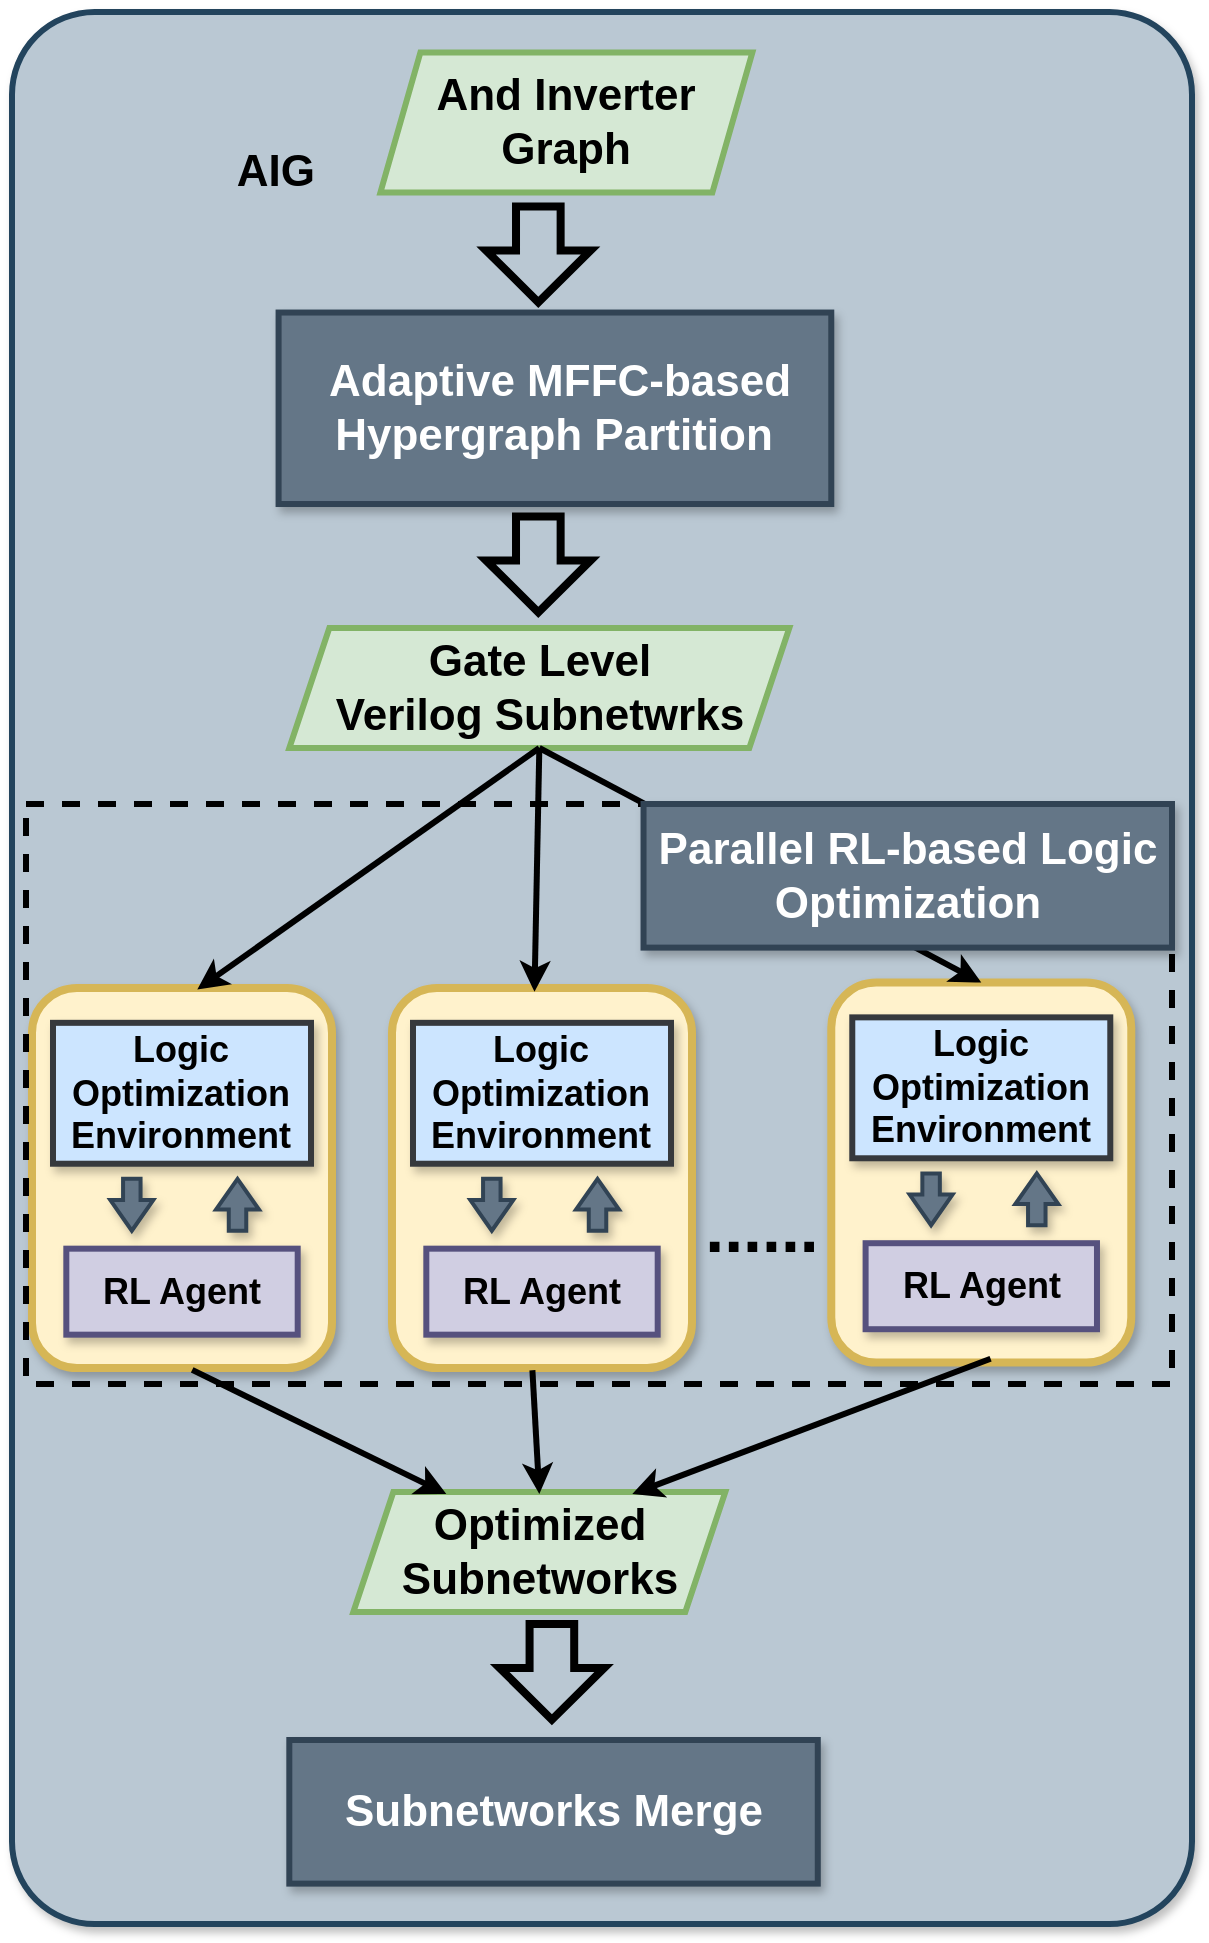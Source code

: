 <mxfile version="24.7.6">
  <diagram name="第 1 页" id="yQUr45v_904ld_NFh-44">
    <mxGraphModel dx="4338" dy="2345" grid="1" gridSize="10" guides="1" tooltips="1" connect="1" arrows="1" fold="1" page="1" pageScale="1" pageWidth="680" pageHeight="1000" math="0" shadow="0">
      <root>
        <mxCell id="0" />
        <mxCell id="1" parent="0" />
        <mxCell id="uPHxaw53Mdg2stfCjcGG-1" value="" style="rounded=1;whiteSpace=wrap;html=1;fillColor=#bac8d3;strokeColor=#23445d;strokeWidth=3;shadow=1;arcSize=7;textShadow=1;" vertex="1" parent="1">
          <mxGeometry x="-1995" y="-978" width="590" height="956" as="geometry" />
        </mxCell>
        <mxCell id="uPHxaw53Mdg2stfCjcGG-2" value="&lt;b style=&quot;&quot;&gt;&lt;font style=&quot;font-size: 22px;&quot;&gt;AIG&amp;nbsp;&lt;/font&gt;&lt;/b&gt;" style="text;html=1;align=center;verticalAlign=middle;whiteSpace=wrap;rounded=0;" vertex="1" parent="1">
          <mxGeometry x="-1896.62" y="-903.15" width="74.12" height="10.15" as="geometry" />
        </mxCell>
        <mxCell id="uPHxaw53Mdg2stfCjcGG-3" value="" style="shape=flexArrow;endArrow=classic;html=1;rounded=0;strokeWidth=4;endWidth=25.993;endSize=7.303;width=19.31;" edge="1" parent="1">
          <mxGeometry width="50" height="50" relative="1" as="geometry">
            <mxPoint x="-1731.841" y="-882.728" as="sourcePoint" />
            <mxPoint x="-1731.841" y="-830.867" as="targetPoint" />
          </mxGeometry>
        </mxCell>
        <mxCell id="uPHxaw53Mdg2stfCjcGG-4" value="&lt;b style=&quot;&quot;&gt;&lt;font style=&quot;font-size: 22px;&quot;&gt;Subnetworks Merge&lt;/font&gt;&lt;/b&gt;" style="rounded=0;whiteSpace=wrap;html=1;fillColor=#647687;fontColor=#ffffff;strokeColor=#314354;strokeWidth=3;shadow=1;container=0;" vertex="1" parent="1">
          <mxGeometry x="-1856.344" y="-113.998" width="264.237" height="71.808" as="geometry" />
        </mxCell>
        <mxCell id="uPHxaw53Mdg2stfCjcGG-5" value="" style="shape=flexArrow;endArrow=classic;html=1;rounded=0;strokeWidth=4;endWidth=25.993;endSize=7.303;width=19.31;" edge="1" parent="1">
          <mxGeometry width="50" height="50" relative="1" as="geometry">
            <mxPoint x="-1725.056" y="-173.997" as="sourcePoint" />
            <mxPoint x="-1725.056" y="-122.136" as="targetPoint" />
          </mxGeometry>
        </mxCell>
        <mxCell id="uPHxaw53Mdg2stfCjcGG-6" value="" style="shape=flexArrow;endArrow=classic;html=1;rounded=0;strokeWidth=4;endWidth=25.993;endSize=7.303;width=19.31;" edge="1" parent="1">
          <mxGeometry width="50" height="50" relative="1" as="geometry">
            <mxPoint x="-1731.841" y="-727.731" as="sourcePoint" />
            <mxPoint x="-1731.841" y="-675.869" as="targetPoint" />
          </mxGeometry>
        </mxCell>
        <mxCell id="uPHxaw53Mdg2stfCjcGG-7" value="&lt;b style=&quot;color: rgb(0, 0, 0);&quot;&gt;&lt;font style=&quot;font-size: 22px;&quot; color=&quot;#ffffff&quot;&gt;&amp;nbsp;Adaptive MFFC-based Hypergraph Partition&lt;/font&gt;&lt;/b&gt;" style="rounded=0;whiteSpace=wrap;html=1;fillColor=#647687;fontColor=#ffffff;strokeColor=#314354;strokeWidth=3;shadow=1;container=0;" vertex="1" parent="1">
          <mxGeometry x="-1861.71" y="-827.73" width="276.35" height="95.74" as="geometry" />
        </mxCell>
        <mxCell id="uPHxaw53Mdg2stfCjcGG-8" value="&lt;span style=&quot;font-size: 34px;&quot;&gt;&lt;b&gt;......&lt;/b&gt;&lt;/span&gt;" style="text;html=1;align=center;verticalAlign=middle;whiteSpace=wrap;rounded=0;container=0;" vertex="1" parent="1">
          <mxGeometry x="-1665.501" y="-381.968" width="92.483" height="23.936" as="geometry" />
        </mxCell>
        <mxCell id="uPHxaw53Mdg2stfCjcGG-9" value="&lt;b style=&quot;font-size: 22px;&quot;&gt;And Inverter Graph&lt;/b&gt;" style="shape=parallelogram;perimeter=parallelogramPerimeter;whiteSpace=wrap;html=1;fixedSize=1;fillColor=#d5e8d4;strokeColor=#82b366;strokeWidth=3;" vertex="1" parent="1">
          <mxGeometry x="-1810.8" y="-957.73" width="185.98" height="70" as="geometry" />
        </mxCell>
        <mxCell id="uPHxaw53Mdg2stfCjcGG-10" value="&lt;div&gt;&lt;b&gt;&lt;font style=&quot;font-size: 22px;&quot;&gt;Gate Level Verilog&lt;/font&gt;&lt;/b&gt;&lt;b style=&quot;background-color: initial;&quot;&gt;&lt;font style=&quot;font-size: 22px;&quot;&gt;&amp;nbsp;Subnetwrks&lt;/font&gt;&lt;/b&gt;&lt;/div&gt;" style="shape=parallelogram;perimeter=parallelogramPerimeter;whiteSpace=wrap;html=1;fixedSize=1;fillColor=#d5e8d4;strokeColor=#82b366;strokeWidth=3;" vertex="1" parent="1">
          <mxGeometry x="-1856.34" y="-670" width="250" height="60" as="geometry" />
        </mxCell>
        <mxCell id="uPHxaw53Mdg2stfCjcGG-11" value="&lt;div&gt;&lt;b style=&quot;font-size: 22px;&quot;&gt;Optimized Subnetworks&lt;/b&gt;&lt;br&gt;&lt;/div&gt;" style="shape=parallelogram;perimeter=parallelogramPerimeter;whiteSpace=wrap;html=1;fixedSize=1;fillColor=#d5e8d4;strokeColor=#82b366;strokeWidth=3;" vertex="1" parent="1">
          <mxGeometry x="-1824.33" y="-238" width="185.98" height="60" as="geometry" />
        </mxCell>
        <mxCell id="uPHxaw53Mdg2stfCjcGG-12" value="" style="rounded=1;whiteSpace=wrap;html=1;strokeWidth=4;fillColor=#fff2cc;strokeColor=#d6b656;shadow=1;container=0;" vertex="1" parent="1">
          <mxGeometry x="-1985.001" y="-490.004" width="150" height="190" as="geometry" />
        </mxCell>
        <mxCell id="uPHxaw53Mdg2stfCjcGG-13" value="&lt;font size=&quot;1&quot; style=&quot;&quot;&gt;&lt;b style=&quot;font-size: 18px;&quot;&gt;RL Agent&lt;/b&gt;&lt;/font&gt;" style="rounded=0;whiteSpace=wrap;html=1;fillColor=#d0cee2;strokeColor=#56517e;strokeWidth=3;shadow=1;container=0;" vertex="1" parent="1">
          <mxGeometry x="-1967.841" y="-359.664" width="115.69" height="43" as="geometry" />
        </mxCell>
        <mxCell id="uPHxaw53Mdg2stfCjcGG-14" value="&lt;font size=&quot;1&quot; style=&quot;&quot;&gt;&lt;b style=&quot;font-size: 18px;&quot;&gt;Logic Optimization Environment&lt;/b&gt;&lt;/font&gt;" style="rounded=0;whiteSpace=wrap;html=1;fillColor=#cce5ff;strokeColor=#36393d;strokeWidth=3;shadow=1;container=0;" vertex="1" parent="1">
          <mxGeometry x="-1974.501" y="-472.584" width="129" height="70.45" as="geometry" />
        </mxCell>
        <mxCell id="uPHxaw53Mdg2stfCjcGG-15" value="" style="shape=flexArrow;endArrow=classic;html=1;rounded=0;strokeWidth=2;endWidth=10.728;endSize=4.445;width=7.742;shadow=1;fillColor=#647687;strokeColor=#314354;" edge="1" parent="1">
          <mxGeometry width="50" height="50" relative="1" as="geometry">
            <mxPoint x="-1935.093" y="-395.564" as="sourcePoint" />
            <mxPoint x="-1935.093" y="-367.638" as="targetPoint" />
          </mxGeometry>
        </mxCell>
        <mxCell id="uPHxaw53Mdg2stfCjcGG-16" value="" style="shape=flexArrow;endArrow=classic;html=1;rounded=0;strokeWidth=2;endWidth=10.728;endSize=4.445;width=7.742;shadow=1;fillColor=#647687;strokeColor=#314354;" edge="1" parent="1">
          <mxGeometry width="50" height="50" relative="1" as="geometry">
            <mxPoint x="-1882.245" y="-367.638" as="sourcePoint" />
            <mxPoint x="-1882.245" y="-395.564" as="targetPoint" />
          </mxGeometry>
        </mxCell>
        <mxCell id="uPHxaw53Mdg2stfCjcGG-17" value="" style="rounded=1;whiteSpace=wrap;html=1;strokeWidth=4;fillColor=#fff2cc;strokeColor=#d6b656;shadow=1;container=0;" vertex="1" parent="1">
          <mxGeometry x="-1805.001" y="-490.004" width="150" height="190" as="geometry" />
        </mxCell>
        <mxCell id="uPHxaw53Mdg2stfCjcGG-18" value="&lt;font size=&quot;1&quot; style=&quot;&quot;&gt;&lt;b style=&quot;font-size: 18px;&quot;&gt;RL Agent&lt;/b&gt;&lt;/font&gt;" style="rounded=0;whiteSpace=wrap;html=1;fillColor=#d0cee2;strokeColor=#56517e;strokeWidth=3;shadow=1;container=0;" vertex="1" parent="1">
          <mxGeometry x="-1787.841" y="-359.664" width="115.69" height="43" as="geometry" />
        </mxCell>
        <mxCell id="uPHxaw53Mdg2stfCjcGG-19" value="&lt;font size=&quot;1&quot; style=&quot;&quot;&gt;&lt;b style=&quot;font-size: 18px;&quot;&gt;Logic Optimization Environment&lt;/b&gt;&lt;/font&gt;" style="rounded=0;whiteSpace=wrap;html=1;fillColor=#cce5ff;strokeColor=#36393d;strokeWidth=3;shadow=1;container=0;" vertex="1" parent="1">
          <mxGeometry x="-1794.501" y="-472.584" width="129" height="70.45" as="geometry" />
        </mxCell>
        <mxCell id="uPHxaw53Mdg2stfCjcGG-20" value="" style="shape=flexArrow;endArrow=classic;html=1;rounded=0;strokeWidth=2;endWidth=10.728;endSize=4.445;width=7.742;shadow=1;fillColor=#647687;strokeColor=#314354;" edge="1" parent="1">
          <mxGeometry width="50" height="50" relative="1" as="geometry">
            <mxPoint x="-1755.093" y="-395.564" as="sourcePoint" />
            <mxPoint x="-1755.093" y="-367.638" as="targetPoint" />
          </mxGeometry>
        </mxCell>
        <mxCell id="uPHxaw53Mdg2stfCjcGG-21" value="" style="shape=flexArrow;endArrow=classic;html=1;rounded=0;strokeWidth=2;endWidth=10.728;endSize=4.445;width=7.742;shadow=1;fillColor=#647687;strokeColor=#314354;" edge="1" parent="1">
          <mxGeometry width="50" height="50" relative="1" as="geometry">
            <mxPoint x="-1702.245" y="-367.638" as="sourcePoint" />
            <mxPoint x="-1702.245" y="-395.564" as="targetPoint" />
          </mxGeometry>
        </mxCell>
        <mxCell id="uPHxaw53Mdg2stfCjcGG-22" value="" style="rounded=1;whiteSpace=wrap;html=1;strokeWidth=4;fillColor=#fff2cc;strokeColor=#d6b656;shadow=1;container=0;" vertex="1" parent="1">
          <mxGeometry x="-1585.361" y="-492.734" width="150" height="190" as="geometry" />
        </mxCell>
        <mxCell id="uPHxaw53Mdg2stfCjcGG-23" value="&lt;font size=&quot;1&quot; style=&quot;&quot;&gt;&lt;b style=&quot;font-size: 18px;&quot;&gt;RL Agent&lt;/b&gt;&lt;/font&gt;" style="rounded=0;whiteSpace=wrap;html=1;fillColor=#d0cee2;strokeColor=#56517e;strokeWidth=3;shadow=1;container=0;" vertex="1" parent="1">
          <mxGeometry x="-1568.201" y="-362.394" width="115.69" height="43" as="geometry" />
        </mxCell>
        <mxCell id="uPHxaw53Mdg2stfCjcGG-24" value="&lt;font size=&quot;1&quot; style=&quot;&quot;&gt;&lt;b style=&quot;font-size: 18px;&quot;&gt;Logic Optimization Environment&lt;/b&gt;&lt;/font&gt;" style="rounded=0;whiteSpace=wrap;html=1;fillColor=#cce5ff;strokeColor=#36393d;strokeWidth=3;shadow=1;container=0;" vertex="1" parent="1">
          <mxGeometry x="-1574.861" y="-475.314" width="129" height="70.45" as="geometry" />
        </mxCell>
        <mxCell id="uPHxaw53Mdg2stfCjcGG-25" value="" style="shape=flexArrow;endArrow=classic;html=1;rounded=0;strokeWidth=2;endWidth=10.728;endSize=4.445;width=7.742;shadow=1;fillColor=#647687;strokeColor=#314354;" edge="1" parent="1">
          <mxGeometry width="50" height="50" relative="1" as="geometry">
            <mxPoint x="-1535.453" y="-398.294" as="sourcePoint" />
            <mxPoint x="-1535.453" y="-370.368" as="targetPoint" />
          </mxGeometry>
        </mxCell>
        <mxCell id="uPHxaw53Mdg2stfCjcGG-26" value="" style="shape=flexArrow;endArrow=classic;html=1;rounded=0;strokeWidth=2;endWidth=10.728;endSize=4.445;width=7.742;shadow=1;fillColor=#647687;strokeColor=#314354;" edge="1" parent="1">
          <mxGeometry width="50" height="50" relative="1" as="geometry">
            <mxPoint x="-1482.605" y="-370.368" as="sourcePoint" />
            <mxPoint x="-1482.605" y="-398.294" as="targetPoint" />
          </mxGeometry>
        </mxCell>
        <mxCell id="uPHxaw53Mdg2stfCjcGG-27" value="" style="endArrow=classic;html=1;rounded=0;strokeWidth=3;entryX=0.551;entryY=0.004;entryDx=0;entryDy=0;entryPerimeter=0;exitX=0.5;exitY=1;exitDx=0;exitDy=0;" edge="1" parent="1" source="uPHxaw53Mdg2stfCjcGG-10" target="uPHxaw53Mdg2stfCjcGG-12">
          <mxGeometry width="50" height="50" relative="1" as="geometry">
            <mxPoint x="-1903.89" y="-593.7" as="sourcePoint" />
            <mxPoint x="-1902.517" y="-547.717" as="targetPoint" />
          </mxGeometry>
        </mxCell>
        <mxCell id="uPHxaw53Mdg2stfCjcGG-28" value="" style="endArrow=classic;html=1;rounded=0;strokeWidth=3;entryX=0.475;entryY=0.01;entryDx=0;entryDy=0;entryPerimeter=0;exitX=0.5;exitY=1;exitDx=0;exitDy=0;" edge="1" parent="1" source="uPHxaw53Mdg2stfCjcGG-10" target="uPHxaw53Mdg2stfCjcGG-17">
          <mxGeometry width="50" height="50" relative="1" as="geometry">
            <mxPoint x="-1734" y="-585" as="sourcePoint" />
            <mxPoint x="-1733.972" y="-507.824" as="targetPoint" />
          </mxGeometry>
        </mxCell>
        <mxCell id="uPHxaw53Mdg2stfCjcGG-29" value="" style="endArrow=classic;html=1;rounded=0;strokeWidth=3;entryX=0.5;entryY=0;entryDx=0;entryDy=0;exitX=0.5;exitY=1;exitDx=0;exitDy=0;" edge="1" parent="1" source="uPHxaw53Mdg2stfCjcGG-10" target="uPHxaw53Mdg2stfCjcGG-22">
          <mxGeometry width="50" height="50" relative="1" as="geometry">
            <mxPoint x="-1725" y="-602" as="sourcePoint" />
            <mxPoint x="-1510.736" y="-522.532" as="targetPoint" />
          </mxGeometry>
        </mxCell>
        <mxCell id="uPHxaw53Mdg2stfCjcGG-30" value="" style="endArrow=classic;html=1;rounded=0;strokeWidth=3;entryX=0.25;entryY=0;entryDx=0;entryDy=0;exitX=0.534;exitY=1.005;exitDx=0;exitDy=0;exitPerimeter=0;" edge="1" parent="1" source="uPHxaw53Mdg2stfCjcGG-12">
          <mxGeometry width="50" height="50" relative="1" as="geometry">
            <mxPoint x="-1866.437" y="-310.519" as="sourcePoint" />
            <mxPoint x="-1777.835" y="-237" as="targetPoint" />
          </mxGeometry>
        </mxCell>
        <mxCell id="uPHxaw53Mdg2stfCjcGG-31" value="" style="endArrow=classic;html=1;rounded=0;strokeWidth=3;entryX=0.5;entryY=0;entryDx=0;entryDy=0;exitX=0.468;exitY=1.006;exitDx=0;exitDy=0;exitPerimeter=0;" edge="1" parent="1" source="uPHxaw53Mdg2stfCjcGG-17">
          <mxGeometry width="50" height="50" relative="1" as="geometry">
            <mxPoint x="-1663.503" y="-263.357" as="sourcePoint" />
            <mxPoint x="-1731.34" y="-237" as="targetPoint" />
          </mxGeometry>
        </mxCell>
        <mxCell id="uPHxaw53Mdg2stfCjcGG-32" value="" style="endArrow=classic;html=1;rounded=0;strokeWidth=3;exitX=0.531;exitY=0.99;exitDx=0;exitDy=0;entryX=0.75;entryY=0;entryDx=0;entryDy=0;exitPerimeter=0;" edge="1" parent="1" source="uPHxaw53Mdg2stfCjcGG-22">
          <mxGeometry width="50" height="50" relative="1" as="geometry">
            <mxPoint x="-1386.055" y="-271.336" as="sourcePoint" />
            <mxPoint x="-1684.845" y="-237" as="targetPoint" />
          </mxGeometry>
        </mxCell>
        <mxCell id="uPHxaw53Mdg2stfCjcGG-33" value="" style="rounded=0;whiteSpace=wrap;html=1;strokeWidth=3;dashed=1;fillColor=none;" vertex="1" parent="1">
          <mxGeometry x="-1988" y="-582" width="573" height="290" as="geometry" />
        </mxCell>
        <mxCell id="uPHxaw53Mdg2stfCjcGG-34" value="&lt;span style=&quot;font-size: 22px;&quot;&gt;&lt;b&gt;Parallel RL-based Logic Optimization&lt;/b&gt;&lt;/span&gt;" style="rounded=0;whiteSpace=wrap;html=1;fillColor=#647687;fontColor=#ffffff;strokeColor=#314354;strokeWidth=3;shadow=1;container=0;" vertex="1" parent="1">
          <mxGeometry x="-1679.234" y="-581.998" width="264.237" height="71.808" as="geometry" />
        </mxCell>
      </root>
    </mxGraphModel>
  </diagram>
</mxfile>
